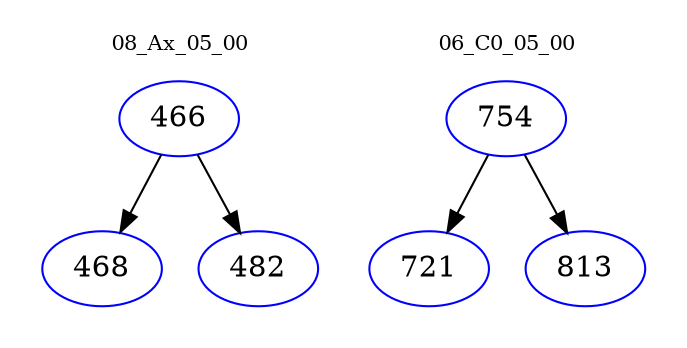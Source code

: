 digraph{
subgraph cluster_0 {
color = white
label = "08_Ax_05_00";
fontsize=10;
T0_466 [label="466", color="blue"]
T0_466 -> T0_468 [color="black"]
T0_468 [label="468", color="blue"]
T0_466 -> T0_482 [color="black"]
T0_482 [label="482", color="blue"]
}
subgraph cluster_1 {
color = white
label = "06_C0_05_00";
fontsize=10;
T1_754 [label="754", color="blue"]
T1_754 -> T1_721 [color="black"]
T1_721 [label="721", color="blue"]
T1_754 -> T1_813 [color="black"]
T1_813 [label="813", color="blue"]
}
}
